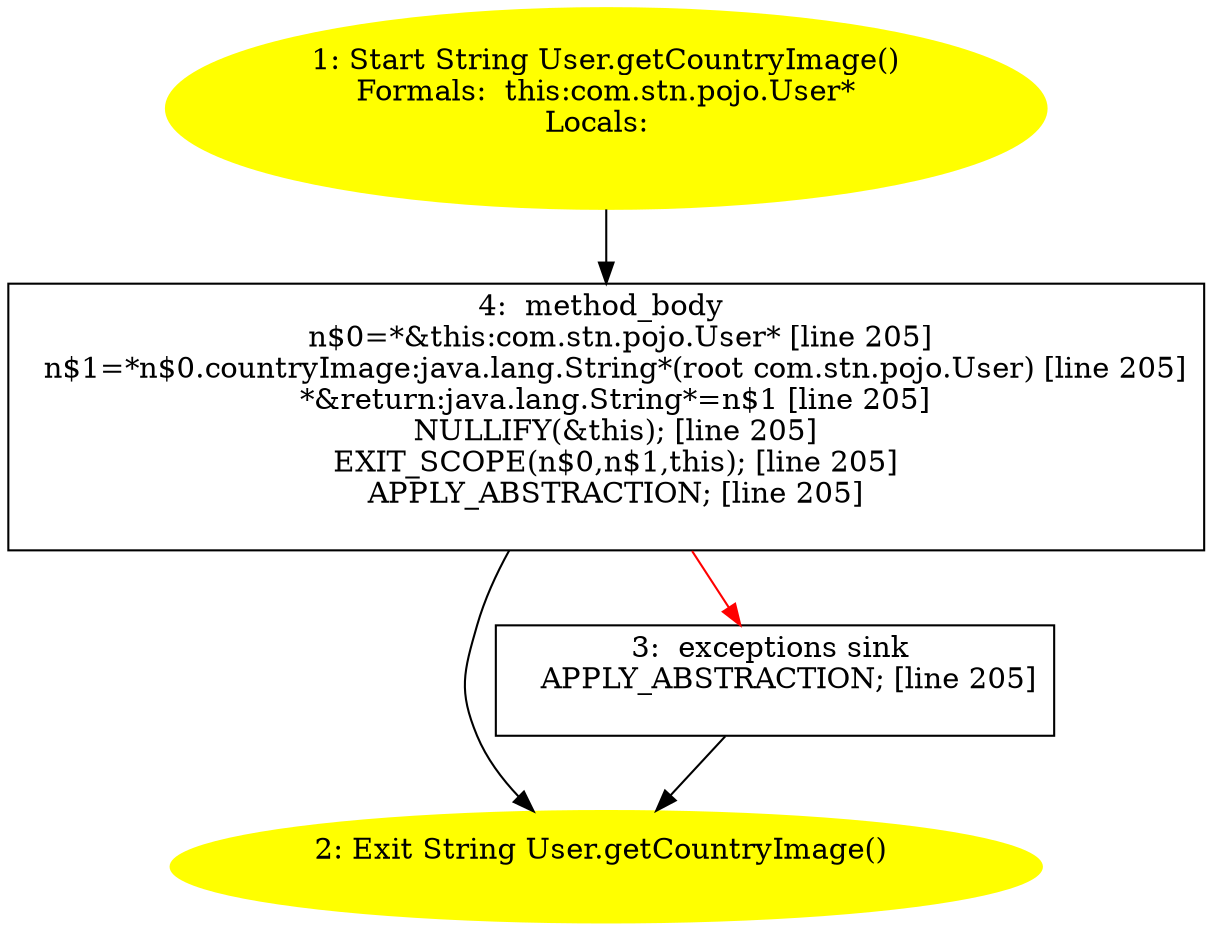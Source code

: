 /* @generated */
digraph cfg {
"com.stn.pojo.User.getCountryImage():java.lang.String.4212f027d7907b2d8fa256e6dea9dedb_1" [label="1: Start String User.getCountryImage()\nFormals:  this:com.stn.pojo.User*\nLocals:  \n  " color=yellow style=filled]
	

	 "com.stn.pojo.User.getCountryImage():java.lang.String.4212f027d7907b2d8fa256e6dea9dedb_1" -> "com.stn.pojo.User.getCountryImage():java.lang.String.4212f027d7907b2d8fa256e6dea9dedb_4" ;
"com.stn.pojo.User.getCountryImage():java.lang.String.4212f027d7907b2d8fa256e6dea9dedb_2" [label="2: Exit String User.getCountryImage() \n  " color=yellow style=filled]
	

"com.stn.pojo.User.getCountryImage():java.lang.String.4212f027d7907b2d8fa256e6dea9dedb_3" [label="3:  exceptions sink \n   APPLY_ABSTRACTION; [line 205]\n " shape="box"]
	

	 "com.stn.pojo.User.getCountryImage():java.lang.String.4212f027d7907b2d8fa256e6dea9dedb_3" -> "com.stn.pojo.User.getCountryImage():java.lang.String.4212f027d7907b2d8fa256e6dea9dedb_2" ;
"com.stn.pojo.User.getCountryImage():java.lang.String.4212f027d7907b2d8fa256e6dea9dedb_4" [label="4:  method_body \n   n$0=*&this:com.stn.pojo.User* [line 205]\n  n$1=*n$0.countryImage:java.lang.String*(root com.stn.pojo.User) [line 205]\n  *&return:java.lang.String*=n$1 [line 205]\n  NULLIFY(&this); [line 205]\n  EXIT_SCOPE(n$0,n$1,this); [line 205]\n  APPLY_ABSTRACTION; [line 205]\n " shape="box"]
	

	 "com.stn.pojo.User.getCountryImage():java.lang.String.4212f027d7907b2d8fa256e6dea9dedb_4" -> "com.stn.pojo.User.getCountryImage():java.lang.String.4212f027d7907b2d8fa256e6dea9dedb_2" ;
	 "com.stn.pojo.User.getCountryImage():java.lang.String.4212f027d7907b2d8fa256e6dea9dedb_4" -> "com.stn.pojo.User.getCountryImage():java.lang.String.4212f027d7907b2d8fa256e6dea9dedb_3" [color="red" ];
}
